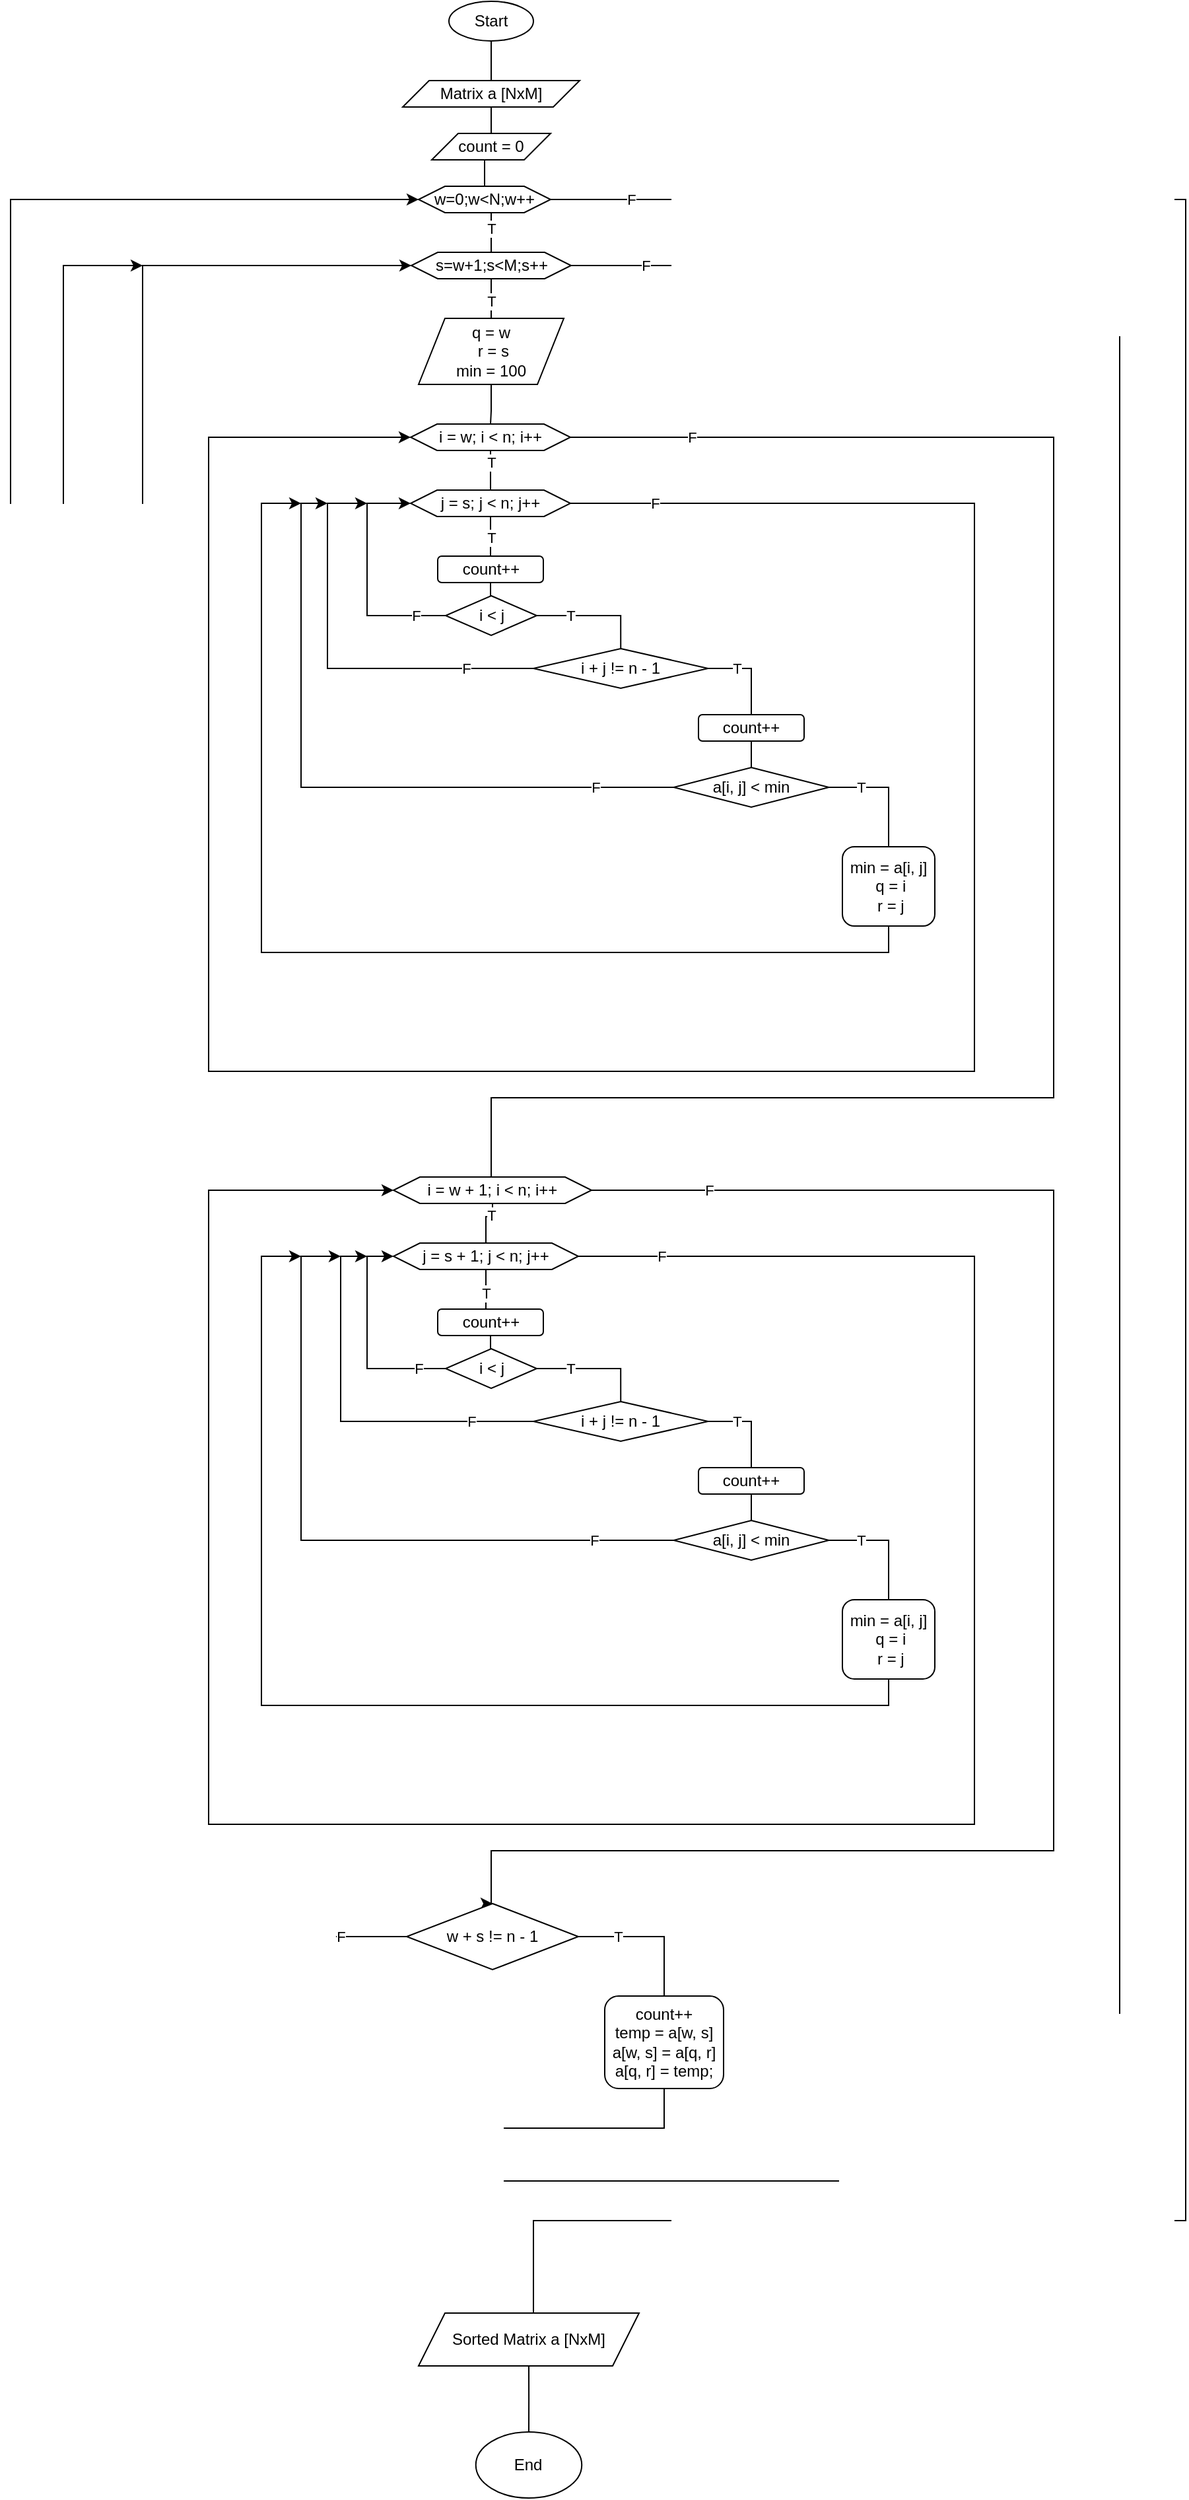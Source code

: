 <mxfile version="15.4.0" type="device"><diagram id="fqFkKJtvnK4W8tC-HczC" name="Страница 1"><mxGraphModel dx="1453" dy="943" grid="1" gridSize="10" guides="1" tooltips="1" connect="1" arrows="1" fold="1" page="1" pageScale="1" pageWidth="827" pageHeight="1169" math="0" shadow="0"><root><mxCell id="0"/><mxCell id="1" parent="0"/><mxCell id="PIvUfuyptSo605sk8TxC-1" value="Start" style="ellipse;whiteSpace=wrap;html=1;" vertex="1" parent="1"><mxGeometry x="382" y="10" width="64" height="30" as="geometry"/></mxCell><mxCell id="PIvUfuyptSo605sk8TxC-3" value="" style="edgeStyle=orthogonalEdgeStyle;rounded=0;orthogonalLoop=1;jettySize=auto;html=1;endArrow=none;endFill=0;" edge="1" parent="1" source="PIvUfuyptSo605sk8TxC-2" target="PIvUfuyptSo605sk8TxC-1"><mxGeometry relative="1" as="geometry"/></mxCell><mxCell id="PIvUfuyptSo605sk8TxC-5" value="" style="edgeStyle=orthogonalEdgeStyle;rounded=0;orthogonalLoop=1;jettySize=auto;html=1;endArrow=none;endFill=0;" edge="1" parent="1" source="PIvUfuyptSo605sk8TxC-2" target="PIvUfuyptSo605sk8TxC-4"><mxGeometry relative="1" as="geometry"/></mxCell><mxCell id="PIvUfuyptSo605sk8TxC-2" value="&lt;div&gt;Matrix a [NxM]&lt;/div&gt;" style="shape=parallelogram;perimeter=parallelogramPerimeter;whiteSpace=wrap;html=1;fixedSize=1;" vertex="1" parent="1"><mxGeometry x="347" y="70" width="134" height="20" as="geometry"/></mxCell><mxCell id="PIvUfuyptSo605sk8TxC-4" value="count = 0" style="shape=parallelogram;perimeter=parallelogramPerimeter;whiteSpace=wrap;html=1;fixedSize=1;" vertex="1" parent="1"><mxGeometry x="369" y="110" width="90" height="20" as="geometry"/></mxCell><mxCell id="PIvUfuyptSo605sk8TxC-10" value="" style="edgeStyle=orthogonalEdgeStyle;rounded=0;orthogonalLoop=1;jettySize=auto;html=1;endArrow=none;endFill=0;" edge="1" parent="1" source="PIvUfuyptSo605sk8TxC-8" target="PIvUfuyptSo605sk8TxC-4"><mxGeometry relative="1" as="geometry"/></mxCell><mxCell id="PIvUfuyptSo605sk8TxC-12" value="T" style="edgeStyle=orthogonalEdgeStyle;rounded=0;orthogonalLoop=1;jettySize=auto;html=1;entryX=0.5;entryY=0;entryDx=0;entryDy=0;endArrow=none;endFill=0;" edge="1" parent="1" target="PIvUfuyptSo605sk8TxC-11"><mxGeometry x="-0.226" relative="1" as="geometry"><mxPoint x="414" y="170" as="sourcePoint"/><mxPoint as="offset"/></mxGeometry></mxCell><mxCell id="PIvUfuyptSo605sk8TxC-90" value="F" style="edgeStyle=orthogonalEdgeStyle;rounded=0;orthogonalLoop=1;jettySize=auto;html=1;endArrow=none;endFill=0;entryX=0.5;entryY=0;entryDx=0;entryDy=0;" edge="1" parent="1" source="PIvUfuyptSo605sk8TxC-8" target="PIvUfuyptSo605sk8TxC-91"><mxGeometry x="-0.953" relative="1" as="geometry"><mxPoint x="446" y="1750" as="targetPoint"/><Array as="points"><mxPoint x="940" y="160"/><mxPoint x="940" y="1690"/><mxPoint x="446" y="1690"/><mxPoint x="446" y="1760"/></Array><mxPoint as="offset"/></mxGeometry></mxCell><mxCell id="PIvUfuyptSo605sk8TxC-8" value="w=0;w&amp;lt;N;w++" style="shape=hexagon;perimeter=hexagonPerimeter2;whiteSpace=wrap;html=1;fixedSize=1;" vertex="1" parent="1"><mxGeometry x="359" y="150" width="100" height="20" as="geometry"/></mxCell><mxCell id="PIvUfuyptSo605sk8TxC-14" value="T" style="edgeStyle=orthogonalEdgeStyle;rounded=0;orthogonalLoop=1;jettySize=auto;html=1;entryX=0.5;entryY=0;entryDx=0;entryDy=0;endArrow=none;endFill=0;exitX=0.5;exitY=1;exitDx=0;exitDy=0;" edge="1" parent="1" source="PIvUfuyptSo605sk8TxC-11" target="PIvUfuyptSo605sk8TxC-13"><mxGeometry x="0.2" relative="1" as="geometry"><mxPoint y="-1" as="offset"/></mxGeometry></mxCell><mxCell id="PIvUfuyptSo605sk8TxC-89" value="F" style="edgeStyle=orthogonalEdgeStyle;rounded=0;orthogonalLoop=1;jettySize=auto;html=1;entryX=0;entryY=0.5;entryDx=0;entryDy=0;endArrow=classic;endFill=1;" edge="1" parent="1" source="PIvUfuyptSo605sk8TxC-11" target="PIvUfuyptSo605sk8TxC-8"><mxGeometry x="-0.975" relative="1" as="geometry"><Array as="points"><mxPoint x="890" y="210"/><mxPoint x="890" y="1660"/><mxPoint x="50" y="1660"/><mxPoint x="50" y="160"/></Array><mxPoint as="offset"/></mxGeometry></mxCell><mxCell id="PIvUfuyptSo605sk8TxC-11" value="s=w+1;s&amp;lt;M;s++" style="shape=hexagon;perimeter=hexagonPerimeter2;whiteSpace=wrap;html=1;fixedSize=1;" vertex="1" parent="1"><mxGeometry x="353.5" y="200" width="121" height="20" as="geometry"/></mxCell><mxCell id="PIvUfuyptSo605sk8TxC-16" style="edgeStyle=orthogonalEdgeStyle;rounded=0;orthogonalLoop=1;jettySize=auto;html=1;entryX=0.5;entryY=0;entryDx=0;entryDy=0;endArrow=none;endFill=0;" edge="1" parent="1" source="PIvUfuyptSo605sk8TxC-13" target="PIvUfuyptSo605sk8TxC-15"><mxGeometry relative="1" as="geometry"/></mxCell><mxCell id="PIvUfuyptSo605sk8TxC-13" value="q = w&lt;br&gt;&amp;nbsp;r = s&lt;br&gt;min = 100" style="shape=parallelogram;perimeter=parallelogramPerimeter;whiteSpace=wrap;html=1;fixedSize=1;" vertex="1" parent="1"><mxGeometry x="359" y="250" width="110" height="50" as="geometry"/></mxCell><mxCell id="PIvUfuyptSo605sk8TxC-18" value="T" style="edgeStyle=orthogonalEdgeStyle;rounded=0;orthogonalLoop=1;jettySize=auto;html=1;entryX=0.5;entryY=0;entryDx=0;entryDy=0;endArrow=none;endFill=0;exitX=0.5;exitY=1;exitDx=0;exitDy=0;" edge="1" parent="1" source="PIvUfuyptSo605sk8TxC-15" target="PIvUfuyptSo605sk8TxC-17"><mxGeometry x="-0.333" relative="1" as="geometry"><Array as="points"><mxPoint x="414" y="360"/><mxPoint x="414" y="360"/></Array><mxPoint y="-1" as="offset"/></mxGeometry></mxCell><mxCell id="PIvUfuyptSo605sk8TxC-46" value="F" style="edgeStyle=orthogonalEdgeStyle;rounded=0;orthogonalLoop=1;jettySize=auto;html=1;entryX=0.5;entryY=0;entryDx=0;entryDy=0;endArrow=none;endFill=0;" edge="1" parent="1" source="PIvUfuyptSo605sk8TxC-15" target="PIvUfuyptSo605sk8TxC-61"><mxGeometry x="-0.865" relative="1" as="geometry"><mxPoint x="415" y="880" as="targetPoint"/><Array as="points"><mxPoint x="840" y="340"/><mxPoint x="840" y="840"/><mxPoint x="414" y="840"/></Array><mxPoint as="offset"/></mxGeometry></mxCell><mxCell id="PIvUfuyptSo605sk8TxC-15" value="i = w; i &amp;lt; n; i++" style="shape=hexagon;perimeter=hexagonPerimeter2;whiteSpace=wrap;html=1;fixedSize=1;" vertex="1" parent="1"><mxGeometry x="353" y="330" width="121" height="20" as="geometry"/></mxCell><mxCell id="PIvUfuyptSo605sk8TxC-30" value="F" style="edgeStyle=orthogonalEdgeStyle;rounded=0;orthogonalLoop=1;jettySize=auto;html=1;entryX=0;entryY=0.5;entryDx=0;entryDy=0;endArrow=classic;endFill=1;" edge="1" parent="1" source="PIvUfuyptSo605sk8TxC-17" target="PIvUfuyptSo605sk8TxC-15"><mxGeometry x="-0.935" relative="1" as="geometry"><Array as="points"><mxPoint x="780" y="390"/><mxPoint x="780" y="820"/><mxPoint x="200" y="820"/><mxPoint x="200" y="340"/></Array><mxPoint as="offset"/></mxGeometry></mxCell><mxCell id="PIvUfuyptSo605sk8TxC-17" value="j = s; j &amp;lt; n; j++" style="shape=hexagon;perimeter=hexagonPerimeter2;whiteSpace=wrap;html=1;fixedSize=1;" vertex="1" parent="1"><mxGeometry x="353" y="380" width="121" height="20" as="geometry"/></mxCell><mxCell id="PIvUfuyptSo605sk8TxC-20" value="T" style="edgeStyle=orthogonalEdgeStyle;rounded=0;orthogonalLoop=1;jettySize=auto;html=1;entryX=0.5;entryY=1;entryDx=0;entryDy=0;endArrow=none;endFill=0;exitX=0.5;exitY=0;exitDx=0;exitDy=0;" edge="1" parent="1" source="PIvUfuyptSo605sk8TxC-19" target="PIvUfuyptSo605sk8TxC-17"><mxGeometry x="0.012" relative="1" as="geometry"><mxPoint y="1" as="offset"/></mxGeometry></mxCell><mxCell id="PIvUfuyptSo605sk8TxC-49" style="edgeStyle=orthogonalEdgeStyle;rounded=0;orthogonalLoop=1;jettySize=auto;html=1;entryX=0.5;entryY=0;entryDx=0;entryDy=0;endArrow=none;endFill=0;" edge="1" parent="1" source="PIvUfuyptSo605sk8TxC-19" target="PIvUfuyptSo605sk8TxC-48"><mxGeometry relative="1" as="geometry"/></mxCell><mxCell id="PIvUfuyptSo605sk8TxC-19" value="count++" style="rounded=1;whiteSpace=wrap;html=1;" vertex="1" parent="1"><mxGeometry x="373.5" y="430" width="80" height="20" as="geometry"/></mxCell><mxCell id="PIvUfuyptSo605sk8TxC-28" value="F" style="edgeStyle=orthogonalEdgeStyle;rounded=0;orthogonalLoop=1;jettySize=auto;html=1;endArrow=classic;endFill=1;exitX=0;exitY=0.5;exitDx=0;exitDy=0;" edge="1" parent="1" source="PIvUfuyptSo605sk8TxC-21"><mxGeometry x="-0.772" relative="1" as="geometry"><mxPoint x="290" y="390" as="targetPoint"/><Array as="points"><mxPoint x="270" y="605"/><mxPoint x="270" y="390"/></Array><mxPoint as="offset"/></mxGeometry></mxCell><mxCell id="PIvUfuyptSo605sk8TxC-21" value="a[i, j] &amp;lt; min" style="rhombus;whiteSpace=wrap;html=1;" vertex="1" parent="1"><mxGeometry x="552.25" y="590" width="117.5" height="30" as="geometry"/></mxCell><mxCell id="PIvUfuyptSo605sk8TxC-23" value="T" style="edgeStyle=orthogonalEdgeStyle;rounded=0;orthogonalLoop=1;jettySize=auto;html=1;entryX=1;entryY=0.5;entryDx=0;entryDy=0;endArrow=none;endFill=0;exitX=0.5;exitY=0;exitDx=0;exitDy=0;" edge="1" parent="1" source="PIvUfuyptSo605sk8TxC-22" target="PIvUfuyptSo605sk8TxC-21"><mxGeometry x="0.477" relative="1" as="geometry"><mxPoint as="offset"/></mxGeometry></mxCell><mxCell id="PIvUfuyptSo605sk8TxC-58" style="edgeStyle=orthogonalEdgeStyle;rounded=0;orthogonalLoop=1;jettySize=auto;html=1;endArrow=classic;endFill=1;" edge="1" parent="1" source="PIvUfuyptSo605sk8TxC-22"><mxGeometry relative="1" as="geometry"><mxPoint x="270" y="390" as="targetPoint"/><Array as="points"><mxPoint x="715" y="730"/><mxPoint x="240" y="730"/><mxPoint x="240" y="390"/></Array></mxGeometry></mxCell><mxCell id="PIvUfuyptSo605sk8TxC-22" value="min = a[i, j]&lt;br&gt;&amp;nbsp;q = i&lt;br&gt;&amp;nbsp;r = j" style="rounded=1;whiteSpace=wrap;html=1;" vertex="1" parent="1"><mxGeometry x="680" y="650" width="70" height="60" as="geometry"/></mxCell><mxCell id="PIvUfuyptSo605sk8TxC-51" value="T" style="edgeStyle=orthogonalEdgeStyle;rounded=0;orthogonalLoop=1;jettySize=auto;html=1;endArrow=none;endFill=0;entryX=0.5;entryY=0;entryDx=0;entryDy=0;" edge="1" parent="1" source="PIvUfuyptSo605sk8TxC-48" target="PIvUfuyptSo605sk8TxC-52"><mxGeometry x="-0.438" relative="1" as="geometry"><mxPoint x="530" y="500" as="targetPoint"/><Array as="points"><mxPoint x="512" y="475"/></Array><mxPoint as="offset"/></mxGeometry></mxCell><mxCell id="PIvUfuyptSo605sk8TxC-56" value="F" style="edgeStyle=orthogonalEdgeStyle;rounded=0;orthogonalLoop=1;jettySize=auto;html=1;entryX=0;entryY=0.5;entryDx=0;entryDy=0;endArrow=classic;endFill=1;" edge="1" parent="1" source="PIvUfuyptSo605sk8TxC-48" target="PIvUfuyptSo605sk8TxC-17"><mxGeometry x="-0.743" relative="1" as="geometry"><Array as="points"><mxPoint x="320" y="475"/><mxPoint x="320" y="390"/></Array><mxPoint as="offset"/></mxGeometry></mxCell><mxCell id="PIvUfuyptSo605sk8TxC-48" value="i &lt; j" style="rhombus;whiteSpace=wrap;html=1;" vertex="1" parent="1"><mxGeometry x="379.5" y="460" width="69" height="30" as="geometry"/></mxCell><mxCell id="PIvUfuyptSo605sk8TxC-55" value="" style="edgeStyle=orthogonalEdgeStyle;rounded=0;orthogonalLoop=1;jettySize=auto;html=1;endArrow=none;endFill=0;" edge="1" parent="1" source="PIvUfuyptSo605sk8TxC-50" target="PIvUfuyptSo605sk8TxC-21"><mxGeometry relative="1" as="geometry"/></mxCell><mxCell id="PIvUfuyptSo605sk8TxC-50" value="count++" style="rounded=1;whiteSpace=wrap;html=1;" vertex="1" parent="1"><mxGeometry x="571" y="550" width="80" height="20" as="geometry"/></mxCell><mxCell id="PIvUfuyptSo605sk8TxC-54" value="T" style="edgeStyle=orthogonalEdgeStyle;rounded=0;orthogonalLoop=1;jettySize=auto;html=1;entryX=0.5;entryY=0;entryDx=0;entryDy=0;endArrow=none;endFill=0;" edge="1" parent="1" source="PIvUfuyptSo605sk8TxC-52" target="PIvUfuyptSo605sk8TxC-50"><mxGeometry x="-0.358" relative="1" as="geometry"><Array as="points"><mxPoint x="611" y="515"/></Array><mxPoint as="offset"/></mxGeometry></mxCell><mxCell id="PIvUfuyptSo605sk8TxC-57" value="F" style="edgeStyle=orthogonalEdgeStyle;rounded=0;orthogonalLoop=1;jettySize=auto;html=1;endArrow=classic;endFill=1;" edge="1" parent="1" source="PIvUfuyptSo605sk8TxC-52"><mxGeometry x="-0.673" relative="1" as="geometry"><mxPoint x="320" y="390" as="targetPoint"/><Array as="points"><mxPoint x="290" y="515"/><mxPoint x="290" y="390"/></Array><mxPoint as="offset"/></mxGeometry></mxCell><mxCell id="PIvUfuyptSo605sk8TxC-52" value="i + j != n - 1" style="rhombus;whiteSpace=wrap;html=1;" vertex="1" parent="1"><mxGeometry x="446" y="500" width="132.25" height="30" as="geometry"/></mxCell><mxCell id="PIvUfuyptSo605sk8TxC-59" value="T" style="edgeStyle=orthogonalEdgeStyle;rounded=0;orthogonalLoop=1;jettySize=auto;html=1;entryX=0.5;entryY=0;entryDx=0;entryDy=0;endArrow=none;endFill=0;exitX=0.5;exitY=1;exitDx=0;exitDy=0;" edge="1" parent="1" source="PIvUfuyptSo605sk8TxC-61" target="PIvUfuyptSo605sk8TxC-63"><mxGeometry x="-0.333" relative="1" as="geometry"><Array as="points"><mxPoint x="414" y="930"/><mxPoint x="414" y="930"/></Array><mxPoint y="-1" as="offset"/></mxGeometry></mxCell><mxCell id="PIvUfuyptSo605sk8TxC-60" value="F" style="edgeStyle=orthogonalEdgeStyle;rounded=0;orthogonalLoop=1;jettySize=auto;html=1;entryX=0.5;entryY=0;entryDx=0;entryDy=0;endArrow=classic;endFill=1;" edge="1" parent="1" source="PIvUfuyptSo605sk8TxC-61"><mxGeometry x="-0.865" relative="1" as="geometry"><mxPoint x="415" y="1450" as="targetPoint"/><Array as="points"><mxPoint x="840" y="910"/><mxPoint x="840" y="1410"/><mxPoint x="414" y="1410"/><mxPoint x="414" y="1450"/></Array><mxPoint as="offset"/></mxGeometry></mxCell><mxCell id="PIvUfuyptSo605sk8TxC-61" value="i = w + 1; i &amp;lt; n; i++" style="shape=hexagon;perimeter=hexagonPerimeter2;whiteSpace=wrap;html=1;fixedSize=1;" vertex="1" parent="1"><mxGeometry x="340" y="900" width="150" height="20" as="geometry"/></mxCell><mxCell id="PIvUfuyptSo605sk8TxC-62" value="F" style="edgeStyle=orthogonalEdgeStyle;rounded=0;orthogonalLoop=1;jettySize=auto;html=1;entryX=0;entryY=0.5;entryDx=0;entryDy=0;endArrow=classic;endFill=1;" edge="1" parent="1" source="PIvUfuyptSo605sk8TxC-63" target="PIvUfuyptSo605sk8TxC-61"><mxGeometry x="-0.935" relative="1" as="geometry"><Array as="points"><mxPoint x="780" y="960"/><mxPoint x="780" y="1390"/><mxPoint x="200" y="1390"/><mxPoint x="200" y="910"/></Array><mxPoint as="offset"/></mxGeometry></mxCell><mxCell id="PIvUfuyptSo605sk8TxC-63" value="j = s + 1; j &amp;lt; n; j++" style="shape=hexagon;perimeter=hexagonPerimeter2;whiteSpace=wrap;html=1;fixedSize=1;" vertex="1" parent="1"><mxGeometry x="340" y="950" width="140" height="20" as="geometry"/></mxCell><mxCell id="PIvUfuyptSo605sk8TxC-64" value="T" style="edgeStyle=orthogonalEdgeStyle;rounded=0;orthogonalLoop=1;jettySize=auto;html=1;entryX=0.5;entryY=1;entryDx=0;entryDy=0;endArrow=none;endFill=0;exitX=0.5;exitY=0;exitDx=0;exitDy=0;" edge="1" parent="1" source="PIvUfuyptSo605sk8TxC-66" target="PIvUfuyptSo605sk8TxC-63"><mxGeometry x="0.012" relative="1" as="geometry"><mxPoint y="1" as="offset"/></mxGeometry></mxCell><mxCell id="PIvUfuyptSo605sk8TxC-65" style="edgeStyle=orthogonalEdgeStyle;rounded=0;orthogonalLoop=1;jettySize=auto;html=1;entryX=0.5;entryY=0;entryDx=0;entryDy=0;endArrow=none;endFill=0;" edge="1" parent="1" source="PIvUfuyptSo605sk8TxC-66" target="PIvUfuyptSo605sk8TxC-74"><mxGeometry relative="1" as="geometry"/></mxCell><mxCell id="PIvUfuyptSo605sk8TxC-66" value="count++" style="rounded=1;whiteSpace=wrap;html=1;" vertex="1" parent="1"><mxGeometry x="373.5" y="1000" width="80" height="20" as="geometry"/></mxCell><mxCell id="PIvUfuyptSo605sk8TxC-67" value="F" style="edgeStyle=orthogonalEdgeStyle;rounded=0;orthogonalLoop=1;jettySize=auto;html=1;endArrow=classic;endFill=1;exitX=0;exitY=0.5;exitDx=0;exitDy=0;" edge="1" parent="1" source="PIvUfuyptSo605sk8TxC-68"><mxGeometry x="-0.772" relative="1" as="geometry"><mxPoint x="300" y="960" as="targetPoint"/><Array as="points"><mxPoint x="270" y="1175"/><mxPoint x="270" y="960"/></Array><mxPoint as="offset"/></mxGeometry></mxCell><mxCell id="PIvUfuyptSo605sk8TxC-68" value="a[i, j] &amp;lt; min" style="rhombus;whiteSpace=wrap;html=1;" vertex="1" parent="1"><mxGeometry x="552.25" y="1160" width="117.5" height="30" as="geometry"/></mxCell><mxCell id="PIvUfuyptSo605sk8TxC-69" value="T" style="edgeStyle=orthogonalEdgeStyle;rounded=0;orthogonalLoop=1;jettySize=auto;html=1;entryX=1;entryY=0.5;entryDx=0;entryDy=0;endArrow=none;endFill=0;exitX=0.5;exitY=0;exitDx=0;exitDy=0;" edge="1" parent="1" source="PIvUfuyptSo605sk8TxC-71" target="PIvUfuyptSo605sk8TxC-68"><mxGeometry x="0.477" relative="1" as="geometry"><mxPoint as="offset"/></mxGeometry></mxCell><mxCell id="PIvUfuyptSo605sk8TxC-70" style="edgeStyle=orthogonalEdgeStyle;rounded=0;orthogonalLoop=1;jettySize=auto;html=1;endArrow=classic;endFill=1;" edge="1" parent="1" source="PIvUfuyptSo605sk8TxC-71"><mxGeometry relative="1" as="geometry"><mxPoint x="270" y="960" as="targetPoint"/><Array as="points"><mxPoint x="715" y="1300"/><mxPoint x="240" y="1300"/><mxPoint x="240" y="960"/></Array></mxGeometry></mxCell><mxCell id="PIvUfuyptSo605sk8TxC-71" value="min = a[i, j]&lt;br&gt;&amp;nbsp;q = i&lt;br&gt;&amp;nbsp;r = j" style="rounded=1;whiteSpace=wrap;html=1;" vertex="1" parent="1"><mxGeometry x="680" y="1220" width="70" height="60" as="geometry"/></mxCell><mxCell id="PIvUfuyptSo605sk8TxC-72" value="T" style="edgeStyle=orthogonalEdgeStyle;rounded=0;orthogonalLoop=1;jettySize=auto;html=1;endArrow=none;endFill=0;entryX=0.5;entryY=0;entryDx=0;entryDy=0;" edge="1" parent="1" source="PIvUfuyptSo605sk8TxC-74" target="PIvUfuyptSo605sk8TxC-79"><mxGeometry x="-0.438" relative="1" as="geometry"><mxPoint x="530" y="1070" as="targetPoint"/><Array as="points"><mxPoint x="512" y="1045"/></Array><mxPoint as="offset"/></mxGeometry></mxCell><mxCell id="PIvUfuyptSo605sk8TxC-73" value="F" style="edgeStyle=orthogonalEdgeStyle;rounded=0;orthogonalLoop=1;jettySize=auto;html=1;entryX=0;entryY=0.5;entryDx=0;entryDy=0;endArrow=classic;endFill=1;" edge="1" parent="1" source="PIvUfuyptSo605sk8TxC-74" target="PIvUfuyptSo605sk8TxC-63"><mxGeometry x="-0.743" relative="1" as="geometry"><Array as="points"><mxPoint x="320" y="1045"/><mxPoint x="320" y="960"/></Array><mxPoint as="offset"/></mxGeometry></mxCell><mxCell id="PIvUfuyptSo605sk8TxC-74" value="i &lt; j" style="rhombus;whiteSpace=wrap;html=1;" vertex="1" parent="1"><mxGeometry x="379.5" y="1030" width="69" height="30" as="geometry"/></mxCell><mxCell id="PIvUfuyptSo605sk8TxC-75" value="" style="edgeStyle=orthogonalEdgeStyle;rounded=0;orthogonalLoop=1;jettySize=auto;html=1;endArrow=none;endFill=0;" edge="1" parent="1" source="PIvUfuyptSo605sk8TxC-76" target="PIvUfuyptSo605sk8TxC-68"><mxGeometry relative="1" as="geometry"/></mxCell><mxCell id="PIvUfuyptSo605sk8TxC-76" value="count++" style="rounded=1;whiteSpace=wrap;html=1;" vertex="1" parent="1"><mxGeometry x="571" y="1120" width="80" height="20" as="geometry"/></mxCell><mxCell id="PIvUfuyptSo605sk8TxC-77" value="T" style="edgeStyle=orthogonalEdgeStyle;rounded=0;orthogonalLoop=1;jettySize=auto;html=1;entryX=0.5;entryY=0;entryDx=0;entryDy=0;endArrow=none;endFill=0;" edge="1" parent="1" source="PIvUfuyptSo605sk8TxC-79" target="PIvUfuyptSo605sk8TxC-76"><mxGeometry x="-0.358" relative="1" as="geometry"><Array as="points"><mxPoint x="611" y="1085"/></Array><mxPoint as="offset"/></mxGeometry></mxCell><mxCell id="PIvUfuyptSo605sk8TxC-78" value="F" style="edgeStyle=orthogonalEdgeStyle;rounded=0;orthogonalLoop=1;jettySize=auto;html=1;endArrow=classic;endFill=1;" edge="1" parent="1" source="PIvUfuyptSo605sk8TxC-79"><mxGeometry x="-0.673" relative="1" as="geometry"><mxPoint x="320" y="960" as="targetPoint"/><Array as="points"><mxPoint x="300" y="1085"/><mxPoint x="300" y="960"/></Array><mxPoint as="offset"/></mxGeometry></mxCell><mxCell id="PIvUfuyptSo605sk8TxC-79" value="i + j != n - 1" style="rhombus;whiteSpace=wrap;html=1;" vertex="1" parent="1"><mxGeometry x="446" y="1070" width="132.25" height="30" as="geometry"/></mxCell><mxCell id="PIvUfuyptSo605sk8TxC-84" value="T" style="edgeStyle=orthogonalEdgeStyle;rounded=0;orthogonalLoop=1;jettySize=auto;html=1;entryX=0.5;entryY=0;entryDx=0;entryDy=0;endArrow=none;endFill=0;" edge="1" parent="1" source="PIvUfuyptSo605sk8TxC-80" target="PIvUfuyptSo605sk8TxC-83"><mxGeometry x="-0.455" relative="1" as="geometry"><mxPoint as="offset"/></mxGeometry></mxCell><mxCell id="PIvUfuyptSo605sk8TxC-88" value="F" style="edgeStyle=orthogonalEdgeStyle;rounded=0;orthogonalLoop=1;jettySize=auto;html=1;entryX=0;entryY=0.5;entryDx=0;entryDy=0;endArrow=classic;endFill=1;" edge="1" parent="1" source="PIvUfuyptSo605sk8TxC-80" target="PIvUfuyptSo605sk8TxC-11"><mxGeometry x="-0.94" relative="1" as="geometry"><Array as="points"><mxPoint x="150" y="1475"/><mxPoint x="150" y="210"/></Array><mxPoint as="offset"/></mxGeometry></mxCell><mxCell id="PIvUfuyptSo605sk8TxC-80" value="w + s != n - 1" style="rhombus;whiteSpace=wrap;html=1;" vertex="1" parent="1"><mxGeometry x="350.0" y="1450" width="130" height="50" as="geometry"/></mxCell><mxCell id="PIvUfuyptSo605sk8TxC-85" style="edgeStyle=orthogonalEdgeStyle;rounded=0;orthogonalLoop=1;jettySize=auto;html=1;endArrow=classic;endFill=1;" edge="1" parent="1" source="PIvUfuyptSo605sk8TxC-83"><mxGeometry relative="1" as="geometry"><mxPoint x="150" y="210" as="targetPoint"/><Array as="points"><mxPoint x="545" y="1620"/><mxPoint x="90" y="1620"/><mxPoint x="90" y="210"/></Array></mxGeometry></mxCell><mxCell id="PIvUfuyptSo605sk8TxC-83" value="count++&lt;br&gt;temp = a[w, s]&lt;br&gt;a[w, s] = a[q, r]&lt;br&gt;a[q, r] = temp;" style="rounded=1;whiteSpace=wrap;html=1;" vertex="1" parent="1"><mxGeometry x="500" y="1520" width="90" height="70" as="geometry"/></mxCell><mxCell id="PIvUfuyptSo605sk8TxC-91" value="Sorted Matrix a [NxM]" style="shape=parallelogram;perimeter=parallelogramPerimeter;whiteSpace=wrap;html=1;fixedSize=1;" vertex="1" parent="1"><mxGeometry x="359" y="1760" width="167" height="40" as="geometry"/></mxCell><mxCell id="PIvUfuyptSo605sk8TxC-93" value="" style="edgeStyle=orthogonalEdgeStyle;rounded=0;orthogonalLoop=1;jettySize=auto;html=1;endArrow=none;endFill=0;" edge="1" parent="1" source="PIvUfuyptSo605sk8TxC-92" target="PIvUfuyptSo605sk8TxC-91"><mxGeometry relative="1" as="geometry"/></mxCell><mxCell id="PIvUfuyptSo605sk8TxC-92" value="End" style="ellipse;whiteSpace=wrap;html=1;" vertex="1" parent="1"><mxGeometry x="402.37" y="1850" width="80.25" height="50" as="geometry"/></mxCell></root></mxGraphModel></diagram></mxfile>